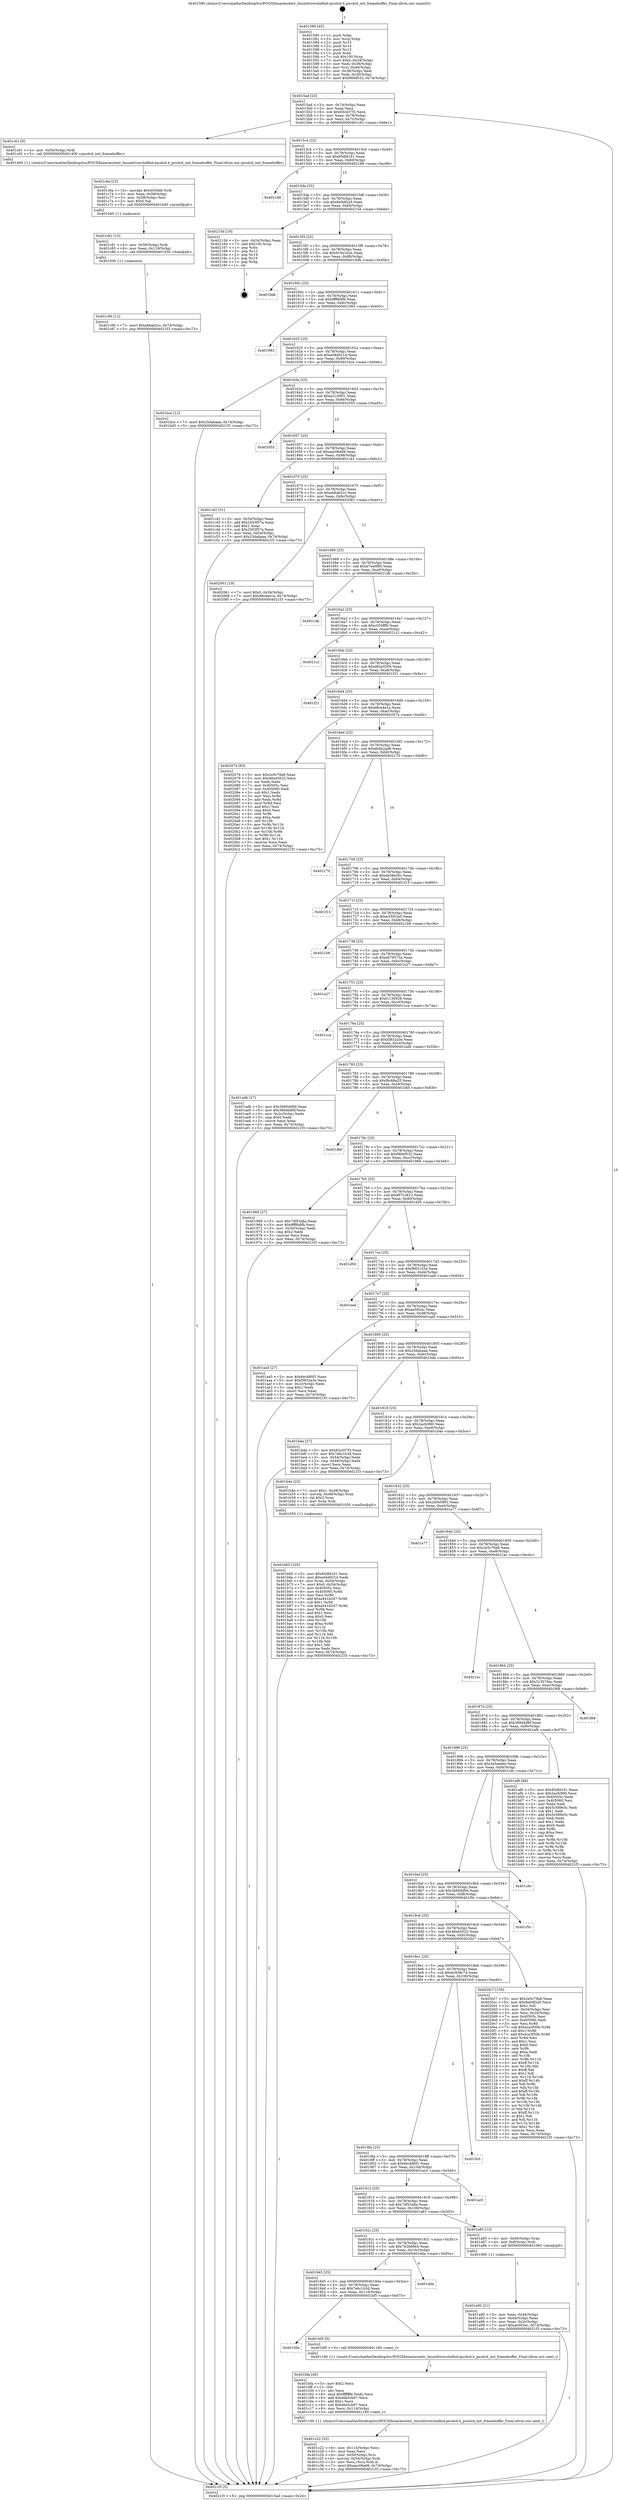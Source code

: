 digraph "0x401580" {
  label = "0x401580 (/mnt/c/Users/mathe/Desktop/tcc/POCII/binaries/extr_linuxdrivershidhid-picolcd.h_picolcd_init_framebuffer_Final-ollvm.out::main(0))"
  labelloc = "t"
  node[shape=record]

  Entry [label="",width=0.3,height=0.3,shape=circle,fillcolor=black,style=filled]
  "0x4015ad" [label="{
     0x4015ad [23]\l
     | [instrs]\l
     &nbsp;&nbsp;0x4015ad \<+3\>: mov -0x74(%rbp),%eax\l
     &nbsp;&nbsp;0x4015b0 \<+2\>: mov %eax,%ecx\l
     &nbsp;&nbsp;0x4015b2 \<+6\>: sub $0x83cd37f3,%ecx\l
     &nbsp;&nbsp;0x4015b8 \<+3\>: mov %eax,-0x78(%rbp)\l
     &nbsp;&nbsp;0x4015bb \<+3\>: mov %ecx,-0x7c(%rbp)\l
     &nbsp;&nbsp;0x4015be \<+6\>: je 0000000000401c61 \<main+0x6e1\>\l
  }"]
  "0x401c61" [label="{
     0x401c61 [9]\l
     | [instrs]\l
     &nbsp;&nbsp;0x401c61 \<+4\>: mov -0x50(%rbp),%rdi\l
     &nbsp;&nbsp;0x401c65 \<+5\>: call 0000000000401400 \<picolcd_init_framebuffer\>\l
     | [calls]\l
     &nbsp;&nbsp;0x401400 \{1\} (/mnt/c/Users/mathe/Desktop/tcc/POCII/binaries/extr_linuxdrivershidhid-picolcd.h_picolcd_init_framebuffer_Final-ollvm.out::picolcd_init_framebuffer)\l
  }"]
  "0x4015c4" [label="{
     0x4015c4 [22]\l
     | [instrs]\l
     &nbsp;&nbsp;0x4015c4 \<+5\>: jmp 00000000004015c9 \<main+0x49\>\l
     &nbsp;&nbsp;0x4015c9 \<+3\>: mov -0x78(%rbp),%eax\l
     &nbsp;&nbsp;0x4015cc \<+5\>: sub $0x85dfd161,%eax\l
     &nbsp;&nbsp;0x4015d1 \<+3\>: mov %eax,-0x80(%rbp)\l
     &nbsp;&nbsp;0x4015d4 \<+6\>: je 0000000000402188 \<main+0xc08\>\l
  }"]
  Exit [label="",width=0.3,height=0.3,shape=circle,fillcolor=black,style=filled,peripheries=2]
  "0x402188" [label="{
     0x402188\l
  }", style=dashed]
  "0x4015da" [label="{
     0x4015da [25]\l
     | [instrs]\l
     &nbsp;&nbsp;0x4015da \<+5\>: jmp 00000000004015df \<main+0x5f\>\l
     &nbsp;&nbsp;0x4015df \<+3\>: mov -0x78(%rbp),%eax\l
     &nbsp;&nbsp;0x4015e2 \<+5\>: sub $0x8e0df2a5,%eax\l
     &nbsp;&nbsp;0x4015e7 \<+6\>: mov %eax,-0x84(%rbp)\l
     &nbsp;&nbsp;0x4015ed \<+6\>: je 000000000040215d \<main+0xbdd\>\l
  }"]
  "0x401c90" [label="{
     0x401c90 [12]\l
     | [instrs]\l
     &nbsp;&nbsp;0x401c90 \<+7\>: movl $0xab6ab2cc,-0x74(%rbp)\l
     &nbsp;&nbsp;0x401c97 \<+5\>: jmp 00000000004021f3 \<main+0xc73\>\l
  }"]
  "0x40215d" [label="{
     0x40215d [19]\l
     | [instrs]\l
     &nbsp;&nbsp;0x40215d \<+3\>: mov -0x24(%rbp),%eax\l
     &nbsp;&nbsp;0x402160 \<+7\>: add $0x100,%rsp\l
     &nbsp;&nbsp;0x402167 \<+1\>: pop %rbx\l
     &nbsp;&nbsp;0x402168 \<+2\>: pop %r12\l
     &nbsp;&nbsp;0x40216a \<+2\>: pop %r14\l
     &nbsp;&nbsp;0x40216c \<+2\>: pop %r15\l
     &nbsp;&nbsp;0x40216e \<+1\>: pop %rbp\l
     &nbsp;&nbsp;0x40216f \<+1\>: ret\l
  }"]
  "0x4015f3" [label="{
     0x4015f3 [25]\l
     | [instrs]\l
     &nbsp;&nbsp;0x4015f3 \<+5\>: jmp 00000000004015f8 \<main+0x78\>\l
     &nbsp;&nbsp;0x4015f8 \<+3\>: mov -0x78(%rbp),%eax\l
     &nbsp;&nbsp;0x4015fb \<+5\>: sub $0x910a1b2e,%eax\l
     &nbsp;&nbsp;0x401600 \<+6\>: mov %eax,-0x88(%rbp)\l
     &nbsp;&nbsp;0x401606 \<+6\>: je 00000000004019db \<main+0x45b\>\l
  }"]
  "0x401c81" [label="{
     0x401c81 [15]\l
     | [instrs]\l
     &nbsp;&nbsp;0x401c81 \<+4\>: mov -0x50(%rbp),%rdi\l
     &nbsp;&nbsp;0x401c85 \<+6\>: mov %eax,-0x118(%rbp)\l
     &nbsp;&nbsp;0x401c8b \<+5\>: call 0000000000401030 \<free@plt\>\l
     | [calls]\l
     &nbsp;&nbsp;0x401030 \{1\} (unknown)\l
  }"]
  "0x4019db" [label="{
     0x4019db\l
  }", style=dashed]
  "0x40160c" [label="{
     0x40160c [25]\l
     | [instrs]\l
     &nbsp;&nbsp;0x40160c \<+5\>: jmp 0000000000401611 \<main+0x91\>\l
     &nbsp;&nbsp;0x401611 \<+3\>: mov -0x78(%rbp),%eax\l
     &nbsp;&nbsp;0x401614 \<+5\>: sub $0x9ff8b8fb,%eax\l
     &nbsp;&nbsp;0x401619 \<+6\>: mov %eax,-0x8c(%rbp)\l
     &nbsp;&nbsp;0x40161f \<+6\>: je 0000000000401983 \<main+0x403\>\l
  }"]
  "0x401c6a" [label="{
     0x401c6a [23]\l
     | [instrs]\l
     &nbsp;&nbsp;0x401c6a \<+10\>: movabs $0x4030d6,%rdi\l
     &nbsp;&nbsp;0x401c74 \<+3\>: mov %eax,-0x58(%rbp)\l
     &nbsp;&nbsp;0x401c77 \<+3\>: mov -0x58(%rbp),%esi\l
     &nbsp;&nbsp;0x401c7a \<+2\>: mov $0x0,%al\l
     &nbsp;&nbsp;0x401c7c \<+5\>: call 0000000000401040 \<printf@plt\>\l
     | [calls]\l
     &nbsp;&nbsp;0x401040 \{1\} (unknown)\l
  }"]
  "0x401983" [label="{
     0x401983\l
  }", style=dashed]
  "0x401625" [label="{
     0x401625 [25]\l
     | [instrs]\l
     &nbsp;&nbsp;0x401625 \<+5\>: jmp 000000000040162a \<main+0xaa\>\l
     &nbsp;&nbsp;0x40162a \<+3\>: mov -0x78(%rbp),%eax\l
     &nbsp;&nbsp;0x40162d \<+5\>: sub $0xa04d021d,%eax\l
     &nbsp;&nbsp;0x401632 \<+6\>: mov %eax,-0x90(%rbp)\l
     &nbsp;&nbsp;0x401638 \<+6\>: je 0000000000401bce \<main+0x64e\>\l
  }"]
  "0x401c22" [label="{
     0x401c22 [32]\l
     | [instrs]\l
     &nbsp;&nbsp;0x401c22 \<+6\>: mov -0x114(%rbp),%ecx\l
     &nbsp;&nbsp;0x401c28 \<+3\>: imul %eax,%ecx\l
     &nbsp;&nbsp;0x401c2b \<+4\>: mov -0x50(%rbp),%rsi\l
     &nbsp;&nbsp;0x401c2f \<+4\>: movslq -0x54(%rbp),%rdi\l
     &nbsp;&nbsp;0x401c33 \<+3\>: mov %ecx,(%rsi,%rdi,4)\l
     &nbsp;&nbsp;0x401c36 \<+7\>: movl $0xaac06a08,-0x74(%rbp)\l
     &nbsp;&nbsp;0x401c3d \<+5\>: jmp 00000000004021f3 \<main+0xc73\>\l
  }"]
  "0x401bce" [label="{
     0x401bce [12]\l
     | [instrs]\l
     &nbsp;&nbsp;0x401bce \<+7\>: movl $0x25dabaaa,-0x74(%rbp)\l
     &nbsp;&nbsp;0x401bd5 \<+5\>: jmp 00000000004021f3 \<main+0xc73\>\l
  }"]
  "0x40163e" [label="{
     0x40163e [25]\l
     | [instrs]\l
     &nbsp;&nbsp;0x40163e \<+5\>: jmp 0000000000401643 \<main+0xc3\>\l
     &nbsp;&nbsp;0x401643 \<+3\>: mov -0x78(%rbp),%eax\l
     &nbsp;&nbsp;0x401646 \<+5\>: sub $0xa21c0f01,%eax\l
     &nbsp;&nbsp;0x40164b \<+6\>: mov %eax,-0x94(%rbp)\l
     &nbsp;&nbsp;0x401651 \<+6\>: je 0000000000402055 \<main+0xad5\>\l
  }"]
  "0x401bfa" [label="{
     0x401bfa [40]\l
     | [instrs]\l
     &nbsp;&nbsp;0x401bfa \<+5\>: mov $0x2,%ecx\l
     &nbsp;&nbsp;0x401bff \<+1\>: cltd\l
     &nbsp;&nbsp;0x401c00 \<+2\>: idiv %ecx\l
     &nbsp;&nbsp;0x401c02 \<+6\>: imul $0xfffffffe,%edx,%ecx\l
     &nbsp;&nbsp;0x401c08 \<+6\>: add $0xe6a5cb97,%ecx\l
     &nbsp;&nbsp;0x401c0e \<+3\>: add $0x1,%ecx\l
     &nbsp;&nbsp;0x401c11 \<+6\>: sub $0xe6a5cb97,%ecx\l
     &nbsp;&nbsp;0x401c17 \<+6\>: mov %ecx,-0x114(%rbp)\l
     &nbsp;&nbsp;0x401c1d \<+5\>: call 0000000000401160 \<next_i\>\l
     | [calls]\l
     &nbsp;&nbsp;0x401160 \{1\} (/mnt/c/Users/mathe/Desktop/tcc/POCII/binaries/extr_linuxdrivershidhid-picolcd.h_picolcd_init_framebuffer_Final-ollvm.out::next_i)\l
  }"]
  "0x402055" [label="{
     0x402055\l
  }", style=dashed]
  "0x401657" [label="{
     0x401657 [25]\l
     | [instrs]\l
     &nbsp;&nbsp;0x401657 \<+5\>: jmp 000000000040165c \<main+0xdc\>\l
     &nbsp;&nbsp;0x40165c \<+3\>: mov -0x78(%rbp),%eax\l
     &nbsp;&nbsp;0x40165f \<+5\>: sub $0xaac06a08,%eax\l
     &nbsp;&nbsp;0x401664 \<+6\>: mov %eax,-0x98(%rbp)\l
     &nbsp;&nbsp;0x40166a \<+6\>: je 0000000000401c42 \<main+0x6c2\>\l
  }"]
  "0x40195e" [label="{
     0x40195e\l
  }", style=dashed]
  "0x401c42" [label="{
     0x401c42 [31]\l
     | [instrs]\l
     &nbsp;&nbsp;0x401c42 \<+3\>: mov -0x54(%rbp),%eax\l
     &nbsp;&nbsp;0x401c45 \<+5\>: add $0x2503f57a,%eax\l
     &nbsp;&nbsp;0x401c4a \<+3\>: add $0x1,%eax\l
     &nbsp;&nbsp;0x401c4d \<+5\>: sub $0x2503f57a,%eax\l
     &nbsp;&nbsp;0x401c52 \<+3\>: mov %eax,-0x54(%rbp)\l
     &nbsp;&nbsp;0x401c55 \<+7\>: movl $0x25dabaaa,-0x74(%rbp)\l
     &nbsp;&nbsp;0x401c5c \<+5\>: jmp 00000000004021f3 \<main+0xc73\>\l
  }"]
  "0x401670" [label="{
     0x401670 [25]\l
     | [instrs]\l
     &nbsp;&nbsp;0x401670 \<+5\>: jmp 0000000000401675 \<main+0xf5\>\l
     &nbsp;&nbsp;0x401675 \<+3\>: mov -0x78(%rbp),%eax\l
     &nbsp;&nbsp;0x401678 \<+5\>: sub $0xab6ab2cc,%eax\l
     &nbsp;&nbsp;0x40167d \<+6\>: mov %eax,-0x9c(%rbp)\l
     &nbsp;&nbsp;0x401683 \<+6\>: je 0000000000402061 \<main+0xae1\>\l
  }"]
  "0x401bf5" [label="{
     0x401bf5 [5]\l
     | [instrs]\l
     &nbsp;&nbsp;0x401bf5 \<+5\>: call 0000000000401160 \<next_i\>\l
     | [calls]\l
     &nbsp;&nbsp;0x401160 \{1\} (/mnt/c/Users/mathe/Desktop/tcc/POCII/binaries/extr_linuxdrivershidhid-picolcd.h_picolcd_init_framebuffer_Final-ollvm.out::next_i)\l
  }"]
  "0x402061" [label="{
     0x402061 [19]\l
     | [instrs]\l
     &nbsp;&nbsp;0x402061 \<+7\>: movl $0x0,-0x34(%rbp)\l
     &nbsp;&nbsp;0x402068 \<+7\>: movl $0xd8ce4e1a,-0x74(%rbp)\l
     &nbsp;&nbsp;0x40206f \<+5\>: jmp 00000000004021f3 \<main+0xc73\>\l
  }"]
  "0x401689" [label="{
     0x401689 [25]\l
     | [instrs]\l
     &nbsp;&nbsp;0x401689 \<+5\>: jmp 000000000040168e \<main+0x10e\>\l
     &nbsp;&nbsp;0x40168e \<+3\>: mov -0x78(%rbp),%eax\l
     &nbsp;&nbsp;0x401691 \<+5\>: sub $0xb7ea0f85,%eax\l
     &nbsp;&nbsp;0x401696 \<+6\>: mov %eax,-0xa0(%rbp)\l
     &nbsp;&nbsp;0x40169c \<+6\>: je 00000000004021db \<main+0xc5b\>\l
  }"]
  "0x401945" [label="{
     0x401945 [25]\l
     | [instrs]\l
     &nbsp;&nbsp;0x401945 \<+5\>: jmp 000000000040194a \<main+0x3ca\>\l
     &nbsp;&nbsp;0x40194a \<+3\>: mov -0x78(%rbp),%eax\l
     &nbsp;&nbsp;0x40194d \<+5\>: sub $0x7e6c1b3d,%eax\l
     &nbsp;&nbsp;0x401952 \<+6\>: mov %eax,-0x110(%rbp)\l
     &nbsp;&nbsp;0x401958 \<+6\>: je 0000000000401bf5 \<main+0x675\>\l
  }"]
  "0x4021db" [label="{
     0x4021db\l
  }", style=dashed]
  "0x4016a2" [label="{
     0x4016a2 [25]\l
     | [instrs]\l
     &nbsp;&nbsp;0x4016a2 \<+5\>: jmp 00000000004016a7 \<main+0x127\>\l
     &nbsp;&nbsp;0x4016a7 \<+3\>: mov -0x78(%rbp),%eax\l
     &nbsp;&nbsp;0x4016aa \<+5\>: sub $0xc055fff0,%eax\l
     &nbsp;&nbsp;0x4016af \<+6\>: mov %eax,-0xa4(%rbp)\l
     &nbsp;&nbsp;0x4016b5 \<+6\>: je 00000000004021c2 \<main+0xc42\>\l
  }"]
  "0x401dda" [label="{
     0x401dda\l
  }", style=dashed]
  "0x4021c2" [label="{
     0x4021c2\l
  }", style=dashed]
  "0x4016bb" [label="{
     0x4016bb [25]\l
     | [instrs]\l
     &nbsp;&nbsp;0x4016bb \<+5\>: jmp 00000000004016c0 \<main+0x140\>\l
     &nbsp;&nbsp;0x4016c0 \<+3\>: mov -0x78(%rbp),%eax\l
     &nbsp;&nbsp;0x4016c3 \<+5\>: sub $0xd62a5509,%eax\l
     &nbsp;&nbsp;0x4016c8 \<+6\>: mov %eax,-0xa8(%rbp)\l
     &nbsp;&nbsp;0x4016ce \<+6\>: je 0000000000401f21 \<main+0x9a1\>\l
  }"]
  "0x401b65" [label="{
     0x401b65 [105]\l
     | [instrs]\l
     &nbsp;&nbsp;0x401b65 \<+5\>: mov $0x85dfd161,%ecx\l
     &nbsp;&nbsp;0x401b6a \<+5\>: mov $0xa04d021d,%edx\l
     &nbsp;&nbsp;0x401b6f \<+4\>: mov %rax,-0x50(%rbp)\l
     &nbsp;&nbsp;0x401b73 \<+7\>: movl $0x0,-0x54(%rbp)\l
     &nbsp;&nbsp;0x401b7a \<+7\>: mov 0x40505c,%esi\l
     &nbsp;&nbsp;0x401b81 \<+8\>: mov 0x405060,%r8d\l
     &nbsp;&nbsp;0x401b89 \<+3\>: mov %esi,%r9d\l
     &nbsp;&nbsp;0x401b8c \<+7\>: add $0xa441b2d7,%r9d\l
     &nbsp;&nbsp;0x401b93 \<+4\>: sub $0x1,%r9d\l
     &nbsp;&nbsp;0x401b97 \<+7\>: sub $0xa441b2d7,%r9d\l
     &nbsp;&nbsp;0x401b9e \<+4\>: imul %r9d,%esi\l
     &nbsp;&nbsp;0x401ba2 \<+3\>: and $0x1,%esi\l
     &nbsp;&nbsp;0x401ba5 \<+3\>: cmp $0x0,%esi\l
     &nbsp;&nbsp;0x401ba8 \<+4\>: sete %r10b\l
     &nbsp;&nbsp;0x401bac \<+4\>: cmp $0xa,%r8d\l
     &nbsp;&nbsp;0x401bb0 \<+4\>: setl %r11b\l
     &nbsp;&nbsp;0x401bb4 \<+3\>: mov %r10b,%bl\l
     &nbsp;&nbsp;0x401bb7 \<+3\>: and %r11b,%bl\l
     &nbsp;&nbsp;0x401bba \<+3\>: xor %r11b,%r10b\l
     &nbsp;&nbsp;0x401bbd \<+3\>: or %r10b,%bl\l
     &nbsp;&nbsp;0x401bc0 \<+3\>: test $0x1,%bl\l
     &nbsp;&nbsp;0x401bc3 \<+3\>: cmovne %edx,%ecx\l
     &nbsp;&nbsp;0x401bc6 \<+3\>: mov %ecx,-0x74(%rbp)\l
     &nbsp;&nbsp;0x401bc9 \<+5\>: jmp 00000000004021f3 \<main+0xc73\>\l
  }"]
  "0x401f21" [label="{
     0x401f21\l
  }", style=dashed]
  "0x4016d4" [label="{
     0x4016d4 [25]\l
     | [instrs]\l
     &nbsp;&nbsp;0x4016d4 \<+5\>: jmp 00000000004016d9 \<main+0x159\>\l
     &nbsp;&nbsp;0x4016d9 \<+3\>: mov -0x78(%rbp),%eax\l
     &nbsp;&nbsp;0x4016dc \<+5\>: sub $0xd8ce4e1a,%eax\l
     &nbsp;&nbsp;0x4016e1 \<+6\>: mov %eax,-0xac(%rbp)\l
     &nbsp;&nbsp;0x4016e7 \<+6\>: je 0000000000402074 \<main+0xaf4\>\l
  }"]
  "0x401a90" [label="{
     0x401a90 [21]\l
     | [instrs]\l
     &nbsp;&nbsp;0x401a90 \<+3\>: mov %eax,-0x44(%rbp)\l
     &nbsp;&nbsp;0x401a93 \<+3\>: mov -0x44(%rbp),%eax\l
     &nbsp;&nbsp;0x401a96 \<+3\>: mov %eax,-0x2c(%rbp)\l
     &nbsp;&nbsp;0x401a99 \<+7\>: movl $0xae592ec,-0x74(%rbp)\l
     &nbsp;&nbsp;0x401aa0 \<+5\>: jmp 00000000004021f3 \<main+0xc73\>\l
  }"]
  "0x402074" [label="{
     0x402074 [83]\l
     | [instrs]\l
     &nbsp;&nbsp;0x402074 \<+5\>: mov $0x2e5c79a8,%eax\l
     &nbsp;&nbsp;0x402079 \<+5\>: mov $0x48a45022,%ecx\l
     &nbsp;&nbsp;0x40207e \<+2\>: xor %edx,%edx\l
     &nbsp;&nbsp;0x402080 \<+7\>: mov 0x40505c,%esi\l
     &nbsp;&nbsp;0x402087 \<+7\>: mov 0x405060,%edi\l
     &nbsp;&nbsp;0x40208e \<+3\>: sub $0x1,%edx\l
     &nbsp;&nbsp;0x402091 \<+3\>: mov %esi,%r8d\l
     &nbsp;&nbsp;0x402094 \<+3\>: add %edx,%r8d\l
     &nbsp;&nbsp;0x402097 \<+4\>: imul %r8d,%esi\l
     &nbsp;&nbsp;0x40209b \<+3\>: and $0x1,%esi\l
     &nbsp;&nbsp;0x40209e \<+3\>: cmp $0x0,%esi\l
     &nbsp;&nbsp;0x4020a1 \<+4\>: sete %r9b\l
     &nbsp;&nbsp;0x4020a5 \<+3\>: cmp $0xa,%edi\l
     &nbsp;&nbsp;0x4020a8 \<+4\>: setl %r10b\l
     &nbsp;&nbsp;0x4020ac \<+3\>: mov %r9b,%r11b\l
     &nbsp;&nbsp;0x4020af \<+3\>: and %r10b,%r11b\l
     &nbsp;&nbsp;0x4020b2 \<+3\>: xor %r10b,%r9b\l
     &nbsp;&nbsp;0x4020b5 \<+3\>: or %r9b,%r11b\l
     &nbsp;&nbsp;0x4020b8 \<+4\>: test $0x1,%r11b\l
     &nbsp;&nbsp;0x4020bc \<+3\>: cmovne %ecx,%eax\l
     &nbsp;&nbsp;0x4020bf \<+3\>: mov %eax,-0x74(%rbp)\l
     &nbsp;&nbsp;0x4020c2 \<+5\>: jmp 00000000004021f3 \<main+0xc73\>\l
  }"]
  "0x4016ed" [label="{
     0x4016ed [25]\l
     | [instrs]\l
     &nbsp;&nbsp;0x4016ed \<+5\>: jmp 00000000004016f2 \<main+0x172\>\l
     &nbsp;&nbsp;0x4016f2 \<+3\>: mov -0x78(%rbp),%eax\l
     &nbsp;&nbsp;0x4016f5 \<+5\>: sub $0xdb4b2ad6,%eax\l
     &nbsp;&nbsp;0x4016fa \<+6\>: mov %eax,-0xb0(%rbp)\l
     &nbsp;&nbsp;0x401700 \<+6\>: je 0000000000402170 \<main+0xbf0\>\l
  }"]
  "0x40192c" [label="{
     0x40192c [25]\l
     | [instrs]\l
     &nbsp;&nbsp;0x40192c \<+5\>: jmp 0000000000401931 \<main+0x3b1\>\l
     &nbsp;&nbsp;0x401931 \<+3\>: mov -0x78(%rbp),%eax\l
     &nbsp;&nbsp;0x401934 \<+5\>: sub $0x7b3b89e4,%eax\l
     &nbsp;&nbsp;0x401939 \<+6\>: mov %eax,-0x10c(%rbp)\l
     &nbsp;&nbsp;0x40193f \<+6\>: je 0000000000401dda \<main+0x85a\>\l
  }"]
  "0x402170" [label="{
     0x402170\l
  }", style=dashed]
  "0x401706" [label="{
     0x401706 [25]\l
     | [instrs]\l
     &nbsp;&nbsp;0x401706 \<+5\>: jmp 000000000040170b \<main+0x18b\>\l
     &nbsp;&nbsp;0x40170b \<+3\>: mov -0x78(%rbp),%eax\l
     &nbsp;&nbsp;0x40170e \<+5\>: sub $0xde58e26c,%eax\l
     &nbsp;&nbsp;0x401713 \<+6\>: mov %eax,-0xb4(%rbp)\l
     &nbsp;&nbsp;0x401719 \<+6\>: je 0000000000401f15 \<main+0x995\>\l
  }"]
  "0x401a83" [label="{
     0x401a83 [13]\l
     | [instrs]\l
     &nbsp;&nbsp;0x401a83 \<+4\>: mov -0x40(%rbp),%rax\l
     &nbsp;&nbsp;0x401a87 \<+4\>: mov 0x8(%rax),%rdi\l
     &nbsp;&nbsp;0x401a8b \<+5\>: call 0000000000401060 \<atoi@plt\>\l
     | [calls]\l
     &nbsp;&nbsp;0x401060 \{1\} (unknown)\l
  }"]
  "0x401f15" [label="{
     0x401f15\l
  }", style=dashed]
  "0x40171f" [label="{
     0x40171f [25]\l
     | [instrs]\l
     &nbsp;&nbsp;0x40171f \<+5\>: jmp 0000000000401724 \<main+0x1a4\>\l
     &nbsp;&nbsp;0x401724 \<+3\>: mov -0x78(%rbp),%eax\l
     &nbsp;&nbsp;0x401727 \<+5\>: sub $0xe35f53a5,%eax\l
     &nbsp;&nbsp;0x40172c \<+6\>: mov %eax,-0xb8(%rbp)\l
     &nbsp;&nbsp;0x401732 \<+6\>: je 00000000004021b6 \<main+0xc36\>\l
  }"]
  "0x401913" [label="{
     0x401913 [25]\l
     | [instrs]\l
     &nbsp;&nbsp;0x401913 \<+5\>: jmp 0000000000401918 \<main+0x398\>\l
     &nbsp;&nbsp;0x401918 \<+3\>: mov -0x78(%rbp),%eax\l
     &nbsp;&nbsp;0x40191b \<+5\>: sub $0x74f53a8a,%eax\l
     &nbsp;&nbsp;0x401920 \<+6\>: mov %eax,-0x108(%rbp)\l
     &nbsp;&nbsp;0x401926 \<+6\>: je 0000000000401a83 \<main+0x503\>\l
  }"]
  "0x4021b6" [label="{
     0x4021b6\l
  }", style=dashed]
  "0x401738" [label="{
     0x401738 [25]\l
     | [instrs]\l
     &nbsp;&nbsp;0x401738 \<+5\>: jmp 000000000040173d \<main+0x1bd\>\l
     &nbsp;&nbsp;0x40173d \<+3\>: mov -0x78(%rbp),%eax\l
     &nbsp;&nbsp;0x401740 \<+5\>: sub $0xeb79573a,%eax\l
     &nbsp;&nbsp;0x401745 \<+6\>: mov %eax,-0xbc(%rbp)\l
     &nbsp;&nbsp;0x40174b \<+6\>: je 0000000000401e27 \<main+0x8a7\>\l
  }"]
  "0x401ac0" [label="{
     0x401ac0\l
  }", style=dashed]
  "0x401e27" [label="{
     0x401e27\l
  }", style=dashed]
  "0x401751" [label="{
     0x401751 [25]\l
     | [instrs]\l
     &nbsp;&nbsp;0x401751 \<+5\>: jmp 0000000000401756 \<main+0x1d6\>\l
     &nbsp;&nbsp;0x401756 \<+3\>: mov -0x78(%rbp),%eax\l
     &nbsp;&nbsp;0x401759 \<+5\>: sub $0xf1130928,%eax\l
     &nbsp;&nbsp;0x40175e \<+6\>: mov %eax,-0xc0(%rbp)\l
     &nbsp;&nbsp;0x401764 \<+6\>: je 0000000000401cca \<main+0x74a\>\l
  }"]
  "0x4018fa" [label="{
     0x4018fa [25]\l
     | [instrs]\l
     &nbsp;&nbsp;0x4018fa \<+5\>: jmp 00000000004018ff \<main+0x37f\>\l
     &nbsp;&nbsp;0x4018ff \<+3\>: mov -0x78(%rbp),%eax\l
     &nbsp;&nbsp;0x401902 \<+5\>: sub $0x6ecb80f1,%eax\l
     &nbsp;&nbsp;0x401907 \<+6\>: mov %eax,-0x104(%rbp)\l
     &nbsp;&nbsp;0x40190d \<+6\>: je 0000000000401ac0 \<main+0x540\>\l
  }"]
  "0x401cca" [label="{
     0x401cca\l
  }", style=dashed]
  "0x40176a" [label="{
     0x40176a [25]\l
     | [instrs]\l
     &nbsp;&nbsp;0x40176a \<+5\>: jmp 000000000040176f \<main+0x1ef\>\l
     &nbsp;&nbsp;0x40176f \<+3\>: mov -0x78(%rbp),%eax\l
     &nbsp;&nbsp;0x401772 \<+5\>: sub $0xf3832a3e,%eax\l
     &nbsp;&nbsp;0x401777 \<+6\>: mov %eax,-0xc4(%rbp)\l
     &nbsp;&nbsp;0x40177d \<+6\>: je 0000000000401adb \<main+0x55b\>\l
  }"]
  "0x401fc0" [label="{
     0x401fc0\l
  }", style=dashed]
  "0x401adb" [label="{
     0x401adb [27]\l
     | [instrs]\l
     &nbsp;&nbsp;0x401adb \<+5\>: mov $0x3b60dd9d,%eax\l
     &nbsp;&nbsp;0x401ae0 \<+5\>: mov $0x3684b89f,%ecx\l
     &nbsp;&nbsp;0x401ae5 \<+3\>: mov -0x2c(%rbp),%edx\l
     &nbsp;&nbsp;0x401ae8 \<+3\>: cmp $0x0,%edx\l
     &nbsp;&nbsp;0x401aeb \<+3\>: cmove %ecx,%eax\l
     &nbsp;&nbsp;0x401aee \<+3\>: mov %eax,-0x74(%rbp)\l
     &nbsp;&nbsp;0x401af1 \<+5\>: jmp 00000000004021f3 \<main+0xc73\>\l
  }"]
  "0x401783" [label="{
     0x401783 [25]\l
     | [instrs]\l
     &nbsp;&nbsp;0x401783 \<+5\>: jmp 0000000000401788 \<main+0x208\>\l
     &nbsp;&nbsp;0x401788 \<+3\>: mov -0x78(%rbp),%eax\l
     &nbsp;&nbsp;0x40178b \<+5\>: sub $0xf6c68a25,%eax\l
     &nbsp;&nbsp;0x401790 \<+6\>: mov %eax,-0xc8(%rbp)\l
     &nbsp;&nbsp;0x401796 \<+6\>: je 0000000000401dbf \<main+0x83f\>\l
  }"]
  "0x4018e1" [label="{
     0x4018e1 [25]\l
     | [instrs]\l
     &nbsp;&nbsp;0x4018e1 \<+5\>: jmp 00000000004018e6 \<main+0x366\>\l
     &nbsp;&nbsp;0x4018e6 \<+3\>: mov -0x78(%rbp),%eax\l
     &nbsp;&nbsp;0x4018e9 \<+5\>: sub $0x6c938c74,%eax\l
     &nbsp;&nbsp;0x4018ee \<+6\>: mov %eax,-0x100(%rbp)\l
     &nbsp;&nbsp;0x4018f4 \<+6\>: je 0000000000401fc0 \<main+0xa40\>\l
  }"]
  "0x401dbf" [label="{
     0x401dbf\l
  }", style=dashed]
  "0x40179c" [label="{
     0x40179c [25]\l
     | [instrs]\l
     &nbsp;&nbsp;0x40179c \<+5\>: jmp 00000000004017a1 \<main+0x221\>\l
     &nbsp;&nbsp;0x4017a1 \<+3\>: mov -0x78(%rbp),%eax\l
     &nbsp;&nbsp;0x4017a4 \<+5\>: sub $0xf90ef532,%eax\l
     &nbsp;&nbsp;0x4017a9 \<+6\>: mov %eax,-0xcc(%rbp)\l
     &nbsp;&nbsp;0x4017af \<+6\>: je 0000000000401968 \<main+0x3e8\>\l
  }"]
  "0x4020c7" [label="{
     0x4020c7 [150]\l
     | [instrs]\l
     &nbsp;&nbsp;0x4020c7 \<+5\>: mov $0x2e5c79a8,%eax\l
     &nbsp;&nbsp;0x4020cc \<+5\>: mov $0x8e0df2a5,%ecx\l
     &nbsp;&nbsp;0x4020d1 \<+2\>: mov $0x1,%dl\l
     &nbsp;&nbsp;0x4020d3 \<+3\>: mov -0x34(%rbp),%esi\l
     &nbsp;&nbsp;0x4020d6 \<+3\>: mov %esi,-0x24(%rbp)\l
     &nbsp;&nbsp;0x4020d9 \<+7\>: mov 0x40505c,%esi\l
     &nbsp;&nbsp;0x4020e0 \<+7\>: mov 0x405060,%edi\l
     &nbsp;&nbsp;0x4020e7 \<+3\>: mov %esi,%r8d\l
     &nbsp;&nbsp;0x4020ea \<+7\>: sub $0x4ca3f30b,%r8d\l
     &nbsp;&nbsp;0x4020f1 \<+4\>: sub $0x1,%r8d\l
     &nbsp;&nbsp;0x4020f5 \<+7\>: add $0x4ca3f30b,%r8d\l
     &nbsp;&nbsp;0x4020fc \<+4\>: imul %r8d,%esi\l
     &nbsp;&nbsp;0x402100 \<+3\>: and $0x1,%esi\l
     &nbsp;&nbsp;0x402103 \<+3\>: cmp $0x0,%esi\l
     &nbsp;&nbsp;0x402106 \<+4\>: sete %r9b\l
     &nbsp;&nbsp;0x40210a \<+3\>: cmp $0xa,%edi\l
     &nbsp;&nbsp;0x40210d \<+4\>: setl %r10b\l
     &nbsp;&nbsp;0x402111 \<+3\>: mov %r9b,%r11b\l
     &nbsp;&nbsp;0x402114 \<+4\>: xor $0xff,%r11b\l
     &nbsp;&nbsp;0x402118 \<+3\>: mov %r10b,%bl\l
     &nbsp;&nbsp;0x40211b \<+3\>: xor $0xff,%bl\l
     &nbsp;&nbsp;0x40211e \<+3\>: xor $0x1,%dl\l
     &nbsp;&nbsp;0x402121 \<+3\>: mov %r11b,%r14b\l
     &nbsp;&nbsp;0x402124 \<+4\>: and $0xff,%r14b\l
     &nbsp;&nbsp;0x402128 \<+3\>: and %dl,%r9b\l
     &nbsp;&nbsp;0x40212b \<+3\>: mov %bl,%r15b\l
     &nbsp;&nbsp;0x40212e \<+4\>: and $0xff,%r15b\l
     &nbsp;&nbsp;0x402132 \<+3\>: and %dl,%r10b\l
     &nbsp;&nbsp;0x402135 \<+3\>: or %r9b,%r14b\l
     &nbsp;&nbsp;0x402138 \<+3\>: or %r10b,%r15b\l
     &nbsp;&nbsp;0x40213b \<+3\>: xor %r15b,%r14b\l
     &nbsp;&nbsp;0x40213e \<+3\>: or %bl,%r11b\l
     &nbsp;&nbsp;0x402141 \<+4\>: xor $0xff,%r11b\l
     &nbsp;&nbsp;0x402145 \<+3\>: or $0x1,%dl\l
     &nbsp;&nbsp;0x402148 \<+3\>: and %dl,%r11b\l
     &nbsp;&nbsp;0x40214b \<+3\>: or %r11b,%r14b\l
     &nbsp;&nbsp;0x40214e \<+4\>: test $0x1,%r14b\l
     &nbsp;&nbsp;0x402152 \<+3\>: cmovne %ecx,%eax\l
     &nbsp;&nbsp;0x402155 \<+3\>: mov %eax,-0x74(%rbp)\l
     &nbsp;&nbsp;0x402158 \<+5\>: jmp 00000000004021f3 \<main+0xc73\>\l
  }"]
  "0x401968" [label="{
     0x401968 [27]\l
     | [instrs]\l
     &nbsp;&nbsp;0x401968 \<+5\>: mov $0x74f53a8a,%eax\l
     &nbsp;&nbsp;0x40196d \<+5\>: mov $0x9ff8b8fb,%ecx\l
     &nbsp;&nbsp;0x401972 \<+3\>: mov -0x30(%rbp),%edx\l
     &nbsp;&nbsp;0x401975 \<+3\>: cmp $0x2,%edx\l
     &nbsp;&nbsp;0x401978 \<+3\>: cmovne %ecx,%eax\l
     &nbsp;&nbsp;0x40197b \<+3\>: mov %eax,-0x74(%rbp)\l
     &nbsp;&nbsp;0x40197e \<+5\>: jmp 00000000004021f3 \<main+0xc73\>\l
  }"]
  "0x4017b5" [label="{
     0x4017b5 [25]\l
     | [instrs]\l
     &nbsp;&nbsp;0x4017b5 \<+5\>: jmp 00000000004017ba \<main+0x23a\>\l
     &nbsp;&nbsp;0x4017ba \<+3\>: mov -0x78(%rbp),%eax\l
     &nbsp;&nbsp;0x4017bd \<+5\>: sub $0xf97c3812,%eax\l
     &nbsp;&nbsp;0x4017c2 \<+6\>: mov %eax,-0xd0(%rbp)\l
     &nbsp;&nbsp;0x4017c8 \<+6\>: je 0000000000401d50 \<main+0x7d0\>\l
  }"]
  "0x4021f3" [label="{
     0x4021f3 [5]\l
     | [instrs]\l
     &nbsp;&nbsp;0x4021f3 \<+5\>: jmp 00000000004015ad \<main+0x2d\>\l
  }"]
  "0x401580" [label="{
     0x401580 [45]\l
     | [instrs]\l
     &nbsp;&nbsp;0x401580 \<+1\>: push %rbp\l
     &nbsp;&nbsp;0x401581 \<+3\>: mov %rsp,%rbp\l
     &nbsp;&nbsp;0x401584 \<+2\>: push %r15\l
     &nbsp;&nbsp;0x401586 \<+2\>: push %r14\l
     &nbsp;&nbsp;0x401588 \<+2\>: push %r12\l
     &nbsp;&nbsp;0x40158a \<+1\>: push %rbx\l
     &nbsp;&nbsp;0x40158b \<+7\>: sub $0x100,%rsp\l
     &nbsp;&nbsp;0x401592 \<+7\>: movl $0x0,-0x34(%rbp)\l
     &nbsp;&nbsp;0x401599 \<+3\>: mov %edi,-0x38(%rbp)\l
     &nbsp;&nbsp;0x40159c \<+4\>: mov %rsi,-0x40(%rbp)\l
     &nbsp;&nbsp;0x4015a0 \<+3\>: mov -0x38(%rbp),%edi\l
     &nbsp;&nbsp;0x4015a3 \<+3\>: mov %edi,-0x30(%rbp)\l
     &nbsp;&nbsp;0x4015a6 \<+7\>: movl $0xf90ef532,-0x74(%rbp)\l
  }"]
  "0x4018c8" [label="{
     0x4018c8 [25]\l
     | [instrs]\l
     &nbsp;&nbsp;0x4018c8 \<+5\>: jmp 00000000004018cd \<main+0x34d\>\l
     &nbsp;&nbsp;0x4018cd \<+3\>: mov -0x78(%rbp),%eax\l
     &nbsp;&nbsp;0x4018d0 \<+5\>: sub $0x48a45022,%eax\l
     &nbsp;&nbsp;0x4018d5 \<+6\>: mov %eax,-0xfc(%rbp)\l
     &nbsp;&nbsp;0x4018db \<+6\>: je 00000000004020c7 \<main+0xb47\>\l
  }"]
  "0x401d50" [label="{
     0x401d50\l
  }", style=dashed]
  "0x4017ce" [label="{
     0x4017ce [25]\l
     | [instrs]\l
     &nbsp;&nbsp;0x4017ce \<+5\>: jmp 00000000004017d3 \<main+0x253\>\l
     &nbsp;&nbsp;0x4017d3 \<+3\>: mov -0x78(%rbp),%eax\l
     &nbsp;&nbsp;0x4017d6 \<+5\>: sub $0xf993132e,%eax\l
     &nbsp;&nbsp;0x4017db \<+6\>: mov %eax,-0xd4(%rbp)\l
     &nbsp;&nbsp;0x4017e1 \<+6\>: je 0000000000401ead \<main+0x92d\>\l
  }"]
  "0x401f5c" [label="{
     0x401f5c\l
  }", style=dashed]
  "0x401ead" [label="{
     0x401ead\l
  }", style=dashed]
  "0x4017e7" [label="{
     0x4017e7 [25]\l
     | [instrs]\l
     &nbsp;&nbsp;0x4017e7 \<+5\>: jmp 00000000004017ec \<main+0x26c\>\l
     &nbsp;&nbsp;0x4017ec \<+3\>: mov -0x78(%rbp),%eax\l
     &nbsp;&nbsp;0x4017ef \<+5\>: sub $0xae592ec,%eax\l
     &nbsp;&nbsp;0x4017f4 \<+6\>: mov %eax,-0xd8(%rbp)\l
     &nbsp;&nbsp;0x4017fa \<+6\>: je 0000000000401aa5 \<main+0x525\>\l
  }"]
  "0x4018af" [label="{
     0x4018af [25]\l
     | [instrs]\l
     &nbsp;&nbsp;0x4018af \<+5\>: jmp 00000000004018b4 \<main+0x334\>\l
     &nbsp;&nbsp;0x4018b4 \<+3\>: mov -0x78(%rbp),%eax\l
     &nbsp;&nbsp;0x4018b7 \<+5\>: sub $0x3b60dd9d,%eax\l
     &nbsp;&nbsp;0x4018bc \<+6\>: mov %eax,-0xf8(%rbp)\l
     &nbsp;&nbsp;0x4018c2 \<+6\>: je 0000000000401f5c \<main+0x9dc\>\l
  }"]
  "0x401aa5" [label="{
     0x401aa5 [27]\l
     | [instrs]\l
     &nbsp;&nbsp;0x401aa5 \<+5\>: mov $0x6ecb80f1,%eax\l
     &nbsp;&nbsp;0x401aaa \<+5\>: mov $0xf3832a3e,%ecx\l
     &nbsp;&nbsp;0x401aaf \<+3\>: mov -0x2c(%rbp),%edx\l
     &nbsp;&nbsp;0x401ab2 \<+3\>: cmp $0x1,%edx\l
     &nbsp;&nbsp;0x401ab5 \<+3\>: cmovl %ecx,%eax\l
     &nbsp;&nbsp;0x401ab8 \<+3\>: mov %eax,-0x74(%rbp)\l
     &nbsp;&nbsp;0x401abb \<+5\>: jmp 00000000004021f3 \<main+0xc73\>\l
  }"]
  "0x401800" [label="{
     0x401800 [25]\l
     | [instrs]\l
     &nbsp;&nbsp;0x401800 \<+5\>: jmp 0000000000401805 \<main+0x285\>\l
     &nbsp;&nbsp;0x401805 \<+3\>: mov -0x78(%rbp),%eax\l
     &nbsp;&nbsp;0x401808 \<+5\>: sub $0x25dabaaa,%eax\l
     &nbsp;&nbsp;0x40180d \<+6\>: mov %eax,-0xdc(%rbp)\l
     &nbsp;&nbsp;0x401813 \<+6\>: je 0000000000401bda \<main+0x65a\>\l
  }"]
  "0x401c9c" [label="{
     0x401c9c\l
  }", style=dashed]
  "0x401bda" [label="{
     0x401bda [27]\l
     | [instrs]\l
     &nbsp;&nbsp;0x401bda \<+5\>: mov $0x83cd37f3,%eax\l
     &nbsp;&nbsp;0x401bdf \<+5\>: mov $0x7e6c1b3d,%ecx\l
     &nbsp;&nbsp;0x401be4 \<+3\>: mov -0x54(%rbp),%edx\l
     &nbsp;&nbsp;0x401be7 \<+3\>: cmp -0x48(%rbp),%edx\l
     &nbsp;&nbsp;0x401bea \<+3\>: cmovl %ecx,%eax\l
     &nbsp;&nbsp;0x401bed \<+3\>: mov %eax,-0x74(%rbp)\l
     &nbsp;&nbsp;0x401bf0 \<+5\>: jmp 00000000004021f3 \<main+0xc73\>\l
  }"]
  "0x401819" [label="{
     0x401819 [25]\l
     | [instrs]\l
     &nbsp;&nbsp;0x401819 \<+5\>: jmp 000000000040181e \<main+0x29e\>\l
     &nbsp;&nbsp;0x40181e \<+3\>: mov -0x78(%rbp),%eax\l
     &nbsp;&nbsp;0x401821 \<+5\>: sub $0x2acfc990,%eax\l
     &nbsp;&nbsp;0x401826 \<+6\>: mov %eax,-0xe0(%rbp)\l
     &nbsp;&nbsp;0x40182c \<+6\>: je 0000000000401b4e \<main+0x5ce\>\l
  }"]
  "0x401896" [label="{
     0x401896 [25]\l
     | [instrs]\l
     &nbsp;&nbsp;0x401896 \<+5\>: jmp 000000000040189b \<main+0x31b\>\l
     &nbsp;&nbsp;0x40189b \<+3\>: mov -0x78(%rbp),%eax\l
     &nbsp;&nbsp;0x40189e \<+5\>: sub $0x3a5aeeee,%eax\l
     &nbsp;&nbsp;0x4018a3 \<+6\>: mov %eax,-0xf4(%rbp)\l
     &nbsp;&nbsp;0x4018a9 \<+6\>: je 0000000000401c9c \<main+0x71c\>\l
  }"]
  "0x401b4e" [label="{
     0x401b4e [23]\l
     | [instrs]\l
     &nbsp;&nbsp;0x401b4e \<+7\>: movl $0x1,-0x48(%rbp)\l
     &nbsp;&nbsp;0x401b55 \<+4\>: movslq -0x48(%rbp),%rax\l
     &nbsp;&nbsp;0x401b59 \<+4\>: shl $0x2,%rax\l
     &nbsp;&nbsp;0x401b5d \<+3\>: mov %rax,%rdi\l
     &nbsp;&nbsp;0x401b60 \<+5\>: call 0000000000401050 \<malloc@plt\>\l
     | [calls]\l
     &nbsp;&nbsp;0x401050 \{1\} (unknown)\l
  }"]
  "0x401832" [label="{
     0x401832 [25]\l
     | [instrs]\l
     &nbsp;&nbsp;0x401832 \<+5\>: jmp 0000000000401837 \<main+0x2b7\>\l
     &nbsp;&nbsp;0x401837 \<+3\>: mov -0x78(%rbp),%eax\l
     &nbsp;&nbsp;0x40183a \<+5\>: sub $0x2e0e5891,%eax\l
     &nbsp;&nbsp;0x40183f \<+6\>: mov %eax,-0xe4(%rbp)\l
     &nbsp;&nbsp;0x401845 \<+6\>: je 0000000000401a77 \<main+0x4f7\>\l
  }"]
  "0x401af6" [label="{
     0x401af6 [88]\l
     | [instrs]\l
     &nbsp;&nbsp;0x401af6 \<+5\>: mov $0x85dfd161,%eax\l
     &nbsp;&nbsp;0x401afb \<+5\>: mov $0x2acfc990,%ecx\l
     &nbsp;&nbsp;0x401b00 \<+7\>: mov 0x40505c,%edx\l
     &nbsp;&nbsp;0x401b07 \<+7\>: mov 0x405060,%esi\l
     &nbsp;&nbsp;0x401b0e \<+2\>: mov %edx,%edi\l
     &nbsp;&nbsp;0x401b10 \<+6\>: sub $0x5c589e5c,%edi\l
     &nbsp;&nbsp;0x401b16 \<+3\>: sub $0x1,%edi\l
     &nbsp;&nbsp;0x401b19 \<+6\>: add $0x5c589e5c,%edi\l
     &nbsp;&nbsp;0x401b1f \<+3\>: imul %edi,%edx\l
     &nbsp;&nbsp;0x401b22 \<+3\>: and $0x1,%edx\l
     &nbsp;&nbsp;0x401b25 \<+3\>: cmp $0x0,%edx\l
     &nbsp;&nbsp;0x401b28 \<+4\>: sete %r8b\l
     &nbsp;&nbsp;0x401b2c \<+3\>: cmp $0xa,%esi\l
     &nbsp;&nbsp;0x401b2f \<+4\>: setl %r9b\l
     &nbsp;&nbsp;0x401b33 \<+3\>: mov %r8b,%r10b\l
     &nbsp;&nbsp;0x401b36 \<+3\>: and %r9b,%r10b\l
     &nbsp;&nbsp;0x401b39 \<+3\>: xor %r9b,%r8b\l
     &nbsp;&nbsp;0x401b3c \<+3\>: or %r8b,%r10b\l
     &nbsp;&nbsp;0x401b3f \<+4\>: test $0x1,%r10b\l
     &nbsp;&nbsp;0x401b43 \<+3\>: cmovne %ecx,%eax\l
     &nbsp;&nbsp;0x401b46 \<+3\>: mov %eax,-0x74(%rbp)\l
     &nbsp;&nbsp;0x401b49 \<+5\>: jmp 00000000004021f3 \<main+0xc73\>\l
  }"]
  "0x401a77" [label="{
     0x401a77\l
  }", style=dashed]
  "0x40184b" [label="{
     0x40184b [25]\l
     | [instrs]\l
     &nbsp;&nbsp;0x40184b \<+5\>: jmp 0000000000401850 \<main+0x2d0\>\l
     &nbsp;&nbsp;0x401850 \<+3\>: mov -0x78(%rbp),%eax\l
     &nbsp;&nbsp;0x401853 \<+5\>: sub $0x2e5c79a8,%eax\l
     &nbsp;&nbsp;0x401858 \<+6\>: mov %eax,-0xe8(%rbp)\l
     &nbsp;&nbsp;0x40185e \<+6\>: je 00000000004021ec \<main+0xc6c\>\l
  }"]
  "0x40187d" [label="{
     0x40187d [25]\l
     | [instrs]\l
     &nbsp;&nbsp;0x40187d \<+5\>: jmp 0000000000401882 \<main+0x302\>\l
     &nbsp;&nbsp;0x401882 \<+3\>: mov -0x78(%rbp),%eax\l
     &nbsp;&nbsp;0x401885 \<+5\>: sub $0x3684b89f,%eax\l
     &nbsp;&nbsp;0x40188a \<+6\>: mov %eax,-0xf0(%rbp)\l
     &nbsp;&nbsp;0x401890 \<+6\>: je 0000000000401af6 \<main+0x576\>\l
  }"]
  "0x4021ec" [label="{
     0x4021ec\l
  }", style=dashed]
  "0x401864" [label="{
     0x401864 [25]\l
     | [instrs]\l
     &nbsp;&nbsp;0x401864 \<+5\>: jmp 0000000000401869 \<main+0x2e9\>\l
     &nbsp;&nbsp;0x401869 \<+3\>: mov -0x78(%rbp),%eax\l
     &nbsp;&nbsp;0x40186c \<+5\>: sub $0x313076ac,%eax\l
     &nbsp;&nbsp;0x401871 \<+6\>: mov %eax,-0xec(%rbp)\l
     &nbsp;&nbsp;0x401877 \<+6\>: je 0000000000401f68 \<main+0x9e8\>\l
  }"]
  "0x401f68" [label="{
     0x401f68\l
  }", style=dashed]
  Entry -> "0x401580" [label=" 1"]
  "0x4015ad" -> "0x401c61" [label=" 1"]
  "0x4015ad" -> "0x4015c4" [label=" 15"]
  "0x40215d" -> Exit [label=" 1"]
  "0x4015c4" -> "0x402188" [label=" 0"]
  "0x4015c4" -> "0x4015da" [label=" 15"]
  "0x4020c7" -> "0x4021f3" [label=" 1"]
  "0x4015da" -> "0x40215d" [label=" 1"]
  "0x4015da" -> "0x4015f3" [label=" 14"]
  "0x402074" -> "0x4021f3" [label=" 1"]
  "0x4015f3" -> "0x4019db" [label=" 0"]
  "0x4015f3" -> "0x40160c" [label=" 14"]
  "0x402061" -> "0x4021f3" [label=" 1"]
  "0x40160c" -> "0x401983" [label=" 0"]
  "0x40160c" -> "0x401625" [label=" 14"]
  "0x401c90" -> "0x4021f3" [label=" 1"]
  "0x401625" -> "0x401bce" [label=" 1"]
  "0x401625" -> "0x40163e" [label=" 13"]
  "0x401c81" -> "0x401c90" [label=" 1"]
  "0x40163e" -> "0x402055" [label=" 0"]
  "0x40163e" -> "0x401657" [label=" 13"]
  "0x401c6a" -> "0x401c81" [label=" 1"]
  "0x401657" -> "0x401c42" [label=" 1"]
  "0x401657" -> "0x401670" [label=" 12"]
  "0x401c61" -> "0x401c6a" [label=" 1"]
  "0x401670" -> "0x402061" [label=" 1"]
  "0x401670" -> "0x401689" [label=" 11"]
  "0x401c42" -> "0x4021f3" [label=" 1"]
  "0x401689" -> "0x4021db" [label=" 0"]
  "0x401689" -> "0x4016a2" [label=" 11"]
  "0x401bfa" -> "0x401c22" [label=" 1"]
  "0x4016a2" -> "0x4021c2" [label=" 0"]
  "0x4016a2" -> "0x4016bb" [label=" 11"]
  "0x401bf5" -> "0x401bfa" [label=" 1"]
  "0x4016bb" -> "0x401f21" [label=" 0"]
  "0x4016bb" -> "0x4016d4" [label=" 11"]
  "0x401945" -> "0x401bf5" [label=" 1"]
  "0x4016d4" -> "0x402074" [label=" 1"]
  "0x4016d4" -> "0x4016ed" [label=" 10"]
  "0x401c22" -> "0x4021f3" [label=" 1"]
  "0x4016ed" -> "0x402170" [label=" 0"]
  "0x4016ed" -> "0x401706" [label=" 10"]
  "0x40192c" -> "0x401945" [label=" 1"]
  "0x401706" -> "0x401f15" [label=" 0"]
  "0x401706" -> "0x40171f" [label=" 10"]
  "0x40192c" -> "0x401dda" [label=" 0"]
  "0x40171f" -> "0x4021b6" [label=" 0"]
  "0x40171f" -> "0x401738" [label=" 10"]
  "0x401bda" -> "0x4021f3" [label=" 2"]
  "0x401738" -> "0x401e27" [label=" 0"]
  "0x401738" -> "0x401751" [label=" 10"]
  "0x401bce" -> "0x4021f3" [label=" 1"]
  "0x401751" -> "0x401cca" [label=" 0"]
  "0x401751" -> "0x40176a" [label=" 10"]
  "0x401b4e" -> "0x401b65" [label=" 1"]
  "0x40176a" -> "0x401adb" [label=" 1"]
  "0x40176a" -> "0x401783" [label=" 9"]
  "0x401af6" -> "0x4021f3" [label=" 1"]
  "0x401783" -> "0x401dbf" [label=" 0"]
  "0x401783" -> "0x40179c" [label=" 9"]
  "0x401aa5" -> "0x4021f3" [label=" 1"]
  "0x40179c" -> "0x401968" [label=" 1"]
  "0x40179c" -> "0x4017b5" [label=" 8"]
  "0x401968" -> "0x4021f3" [label=" 1"]
  "0x401580" -> "0x4015ad" [label=" 1"]
  "0x4021f3" -> "0x4015ad" [label=" 15"]
  "0x401a90" -> "0x4021f3" [label=" 1"]
  "0x4017b5" -> "0x401d50" [label=" 0"]
  "0x4017b5" -> "0x4017ce" [label=" 8"]
  "0x401913" -> "0x40192c" [label=" 1"]
  "0x4017ce" -> "0x401ead" [label=" 0"]
  "0x4017ce" -> "0x4017e7" [label=" 8"]
  "0x401913" -> "0x401a83" [label=" 1"]
  "0x4017e7" -> "0x401aa5" [label=" 1"]
  "0x4017e7" -> "0x401800" [label=" 7"]
  "0x4018fa" -> "0x401913" [label=" 2"]
  "0x401800" -> "0x401bda" [label=" 2"]
  "0x401800" -> "0x401819" [label=" 5"]
  "0x4018fa" -> "0x401ac0" [label=" 0"]
  "0x401819" -> "0x401b4e" [label=" 1"]
  "0x401819" -> "0x401832" [label=" 4"]
  "0x4018e1" -> "0x4018fa" [label=" 2"]
  "0x401832" -> "0x401a77" [label=" 0"]
  "0x401832" -> "0x40184b" [label=" 4"]
  "0x4018e1" -> "0x401fc0" [label=" 0"]
  "0x40184b" -> "0x4021ec" [label=" 0"]
  "0x40184b" -> "0x401864" [label=" 4"]
  "0x4018c8" -> "0x4018e1" [label=" 2"]
  "0x401864" -> "0x401f68" [label=" 0"]
  "0x401864" -> "0x40187d" [label=" 4"]
  "0x401adb" -> "0x4021f3" [label=" 1"]
  "0x40187d" -> "0x401af6" [label=" 1"]
  "0x40187d" -> "0x401896" [label=" 3"]
  "0x401b65" -> "0x4021f3" [label=" 1"]
  "0x401896" -> "0x401c9c" [label=" 0"]
  "0x401896" -> "0x4018af" [label=" 3"]
  "0x401945" -> "0x40195e" [label=" 0"]
  "0x4018af" -> "0x401f5c" [label=" 0"]
  "0x4018af" -> "0x4018c8" [label=" 3"]
  "0x401a83" -> "0x401a90" [label=" 1"]
  "0x4018c8" -> "0x4020c7" [label=" 1"]
}
